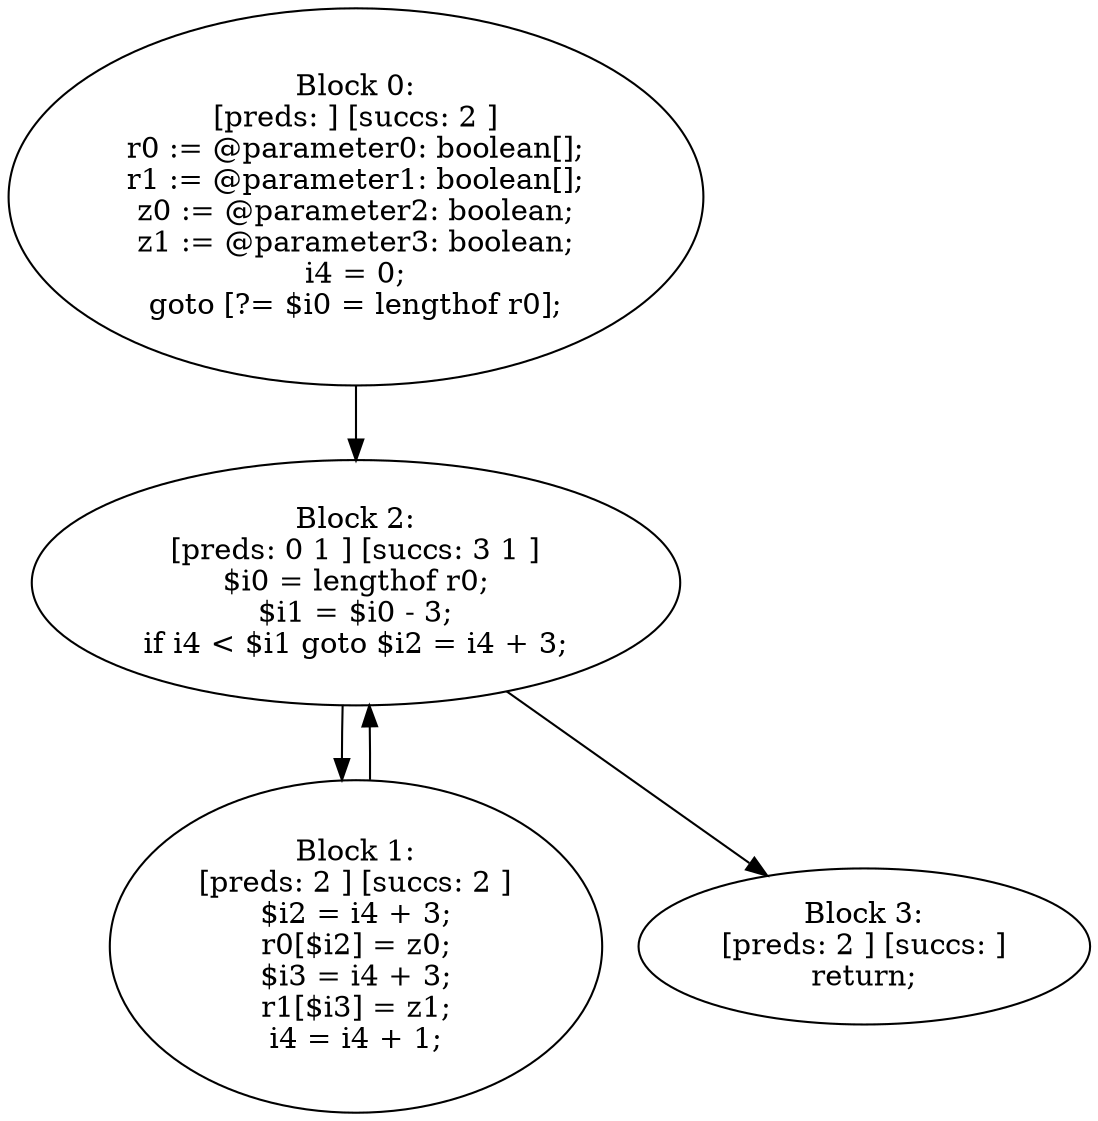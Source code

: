 digraph "unitGraph" {
    "Block 0:
[preds: ] [succs: 2 ]
r0 := @parameter0: boolean[];
r1 := @parameter1: boolean[];
z0 := @parameter2: boolean;
z1 := @parameter3: boolean;
i4 = 0;
goto [?= $i0 = lengthof r0];
"
    "Block 1:
[preds: 2 ] [succs: 2 ]
$i2 = i4 + 3;
r0[$i2] = z0;
$i3 = i4 + 3;
r1[$i3] = z1;
i4 = i4 + 1;
"
    "Block 2:
[preds: 0 1 ] [succs: 3 1 ]
$i0 = lengthof r0;
$i1 = $i0 - 3;
if i4 < $i1 goto $i2 = i4 + 3;
"
    "Block 3:
[preds: 2 ] [succs: ]
return;
"
    "Block 0:
[preds: ] [succs: 2 ]
r0 := @parameter0: boolean[];
r1 := @parameter1: boolean[];
z0 := @parameter2: boolean;
z1 := @parameter3: boolean;
i4 = 0;
goto [?= $i0 = lengthof r0];
"->"Block 2:
[preds: 0 1 ] [succs: 3 1 ]
$i0 = lengthof r0;
$i1 = $i0 - 3;
if i4 < $i1 goto $i2 = i4 + 3;
";
    "Block 1:
[preds: 2 ] [succs: 2 ]
$i2 = i4 + 3;
r0[$i2] = z0;
$i3 = i4 + 3;
r1[$i3] = z1;
i4 = i4 + 1;
"->"Block 2:
[preds: 0 1 ] [succs: 3 1 ]
$i0 = lengthof r0;
$i1 = $i0 - 3;
if i4 < $i1 goto $i2 = i4 + 3;
";
    "Block 2:
[preds: 0 1 ] [succs: 3 1 ]
$i0 = lengthof r0;
$i1 = $i0 - 3;
if i4 < $i1 goto $i2 = i4 + 3;
"->"Block 3:
[preds: 2 ] [succs: ]
return;
";
    "Block 2:
[preds: 0 1 ] [succs: 3 1 ]
$i0 = lengthof r0;
$i1 = $i0 - 3;
if i4 < $i1 goto $i2 = i4 + 3;
"->"Block 1:
[preds: 2 ] [succs: 2 ]
$i2 = i4 + 3;
r0[$i2] = z0;
$i3 = i4 + 3;
r1[$i3] = z1;
i4 = i4 + 1;
";
}
